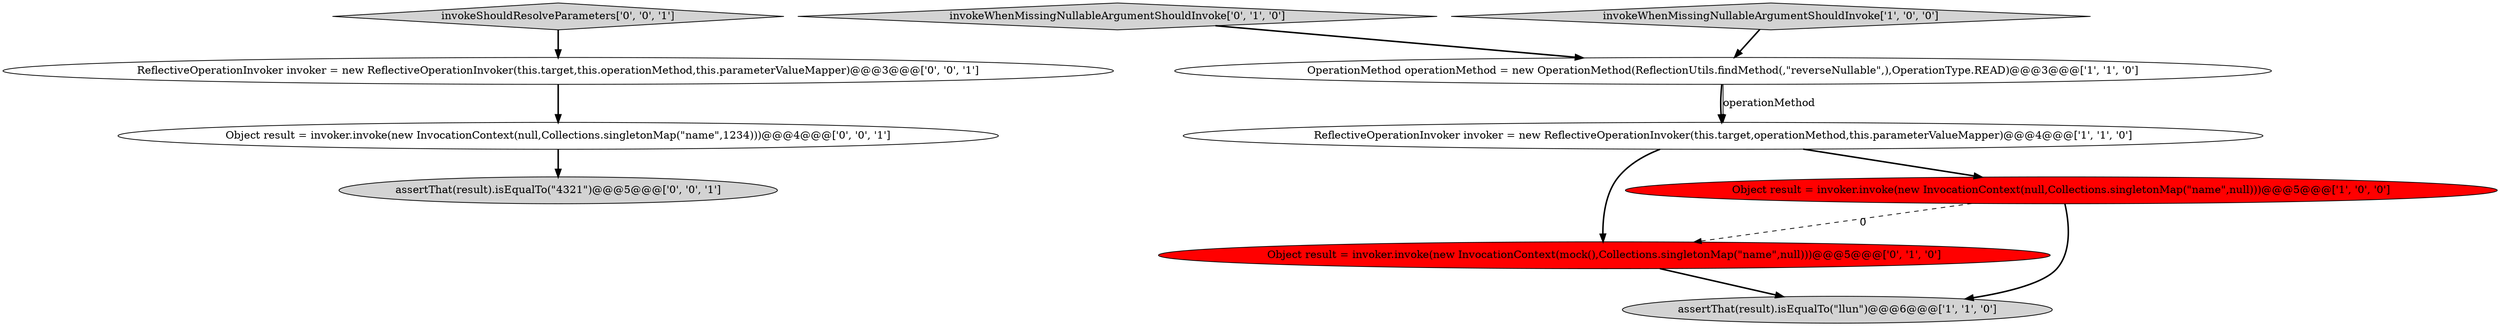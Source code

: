 digraph {
8 [style = filled, label = "ReflectiveOperationInvoker invoker = new ReflectiveOperationInvoker(this.target,this.operationMethod,this.parameterValueMapper)@@@3@@@['0', '0', '1']", fillcolor = white, shape = ellipse image = "AAA0AAABBB3BBB"];
6 [style = filled, label = "Object result = invoker.invoke(new InvocationContext(mock(),Collections.singletonMap(\"name\",null)))@@@5@@@['0', '1', '0']", fillcolor = red, shape = ellipse image = "AAA1AAABBB2BBB"];
10 [style = filled, label = "Object result = invoker.invoke(new InvocationContext(null,Collections.singletonMap(\"name\",1234)))@@@4@@@['0', '0', '1']", fillcolor = white, shape = ellipse image = "AAA0AAABBB3BBB"];
7 [style = filled, label = "invokeShouldResolveParameters['0', '0', '1']", fillcolor = lightgray, shape = diamond image = "AAA0AAABBB3BBB"];
5 [style = filled, label = "invokeWhenMissingNullableArgumentShouldInvoke['0', '1', '0']", fillcolor = lightgray, shape = diamond image = "AAA0AAABBB2BBB"];
1 [style = filled, label = "Object result = invoker.invoke(new InvocationContext(null,Collections.singletonMap(\"name\",null)))@@@5@@@['1', '0', '0']", fillcolor = red, shape = ellipse image = "AAA1AAABBB1BBB"];
9 [style = filled, label = "assertThat(result).isEqualTo(\"4321\")@@@5@@@['0', '0', '1']", fillcolor = lightgray, shape = ellipse image = "AAA0AAABBB3BBB"];
3 [style = filled, label = "ReflectiveOperationInvoker invoker = new ReflectiveOperationInvoker(this.target,operationMethod,this.parameterValueMapper)@@@4@@@['1', '1', '0']", fillcolor = white, shape = ellipse image = "AAA0AAABBB1BBB"];
0 [style = filled, label = "OperationMethod operationMethod = new OperationMethod(ReflectionUtils.findMethod(,\"reverseNullable\",),OperationType.READ)@@@3@@@['1', '1', '0']", fillcolor = white, shape = ellipse image = "AAA0AAABBB1BBB"];
4 [style = filled, label = "invokeWhenMissingNullableArgumentShouldInvoke['1', '0', '0']", fillcolor = lightgray, shape = diamond image = "AAA0AAABBB1BBB"];
2 [style = filled, label = "assertThat(result).isEqualTo(\"llun\")@@@6@@@['1', '1', '0']", fillcolor = lightgray, shape = ellipse image = "AAA0AAABBB1BBB"];
0->3 [style = bold, label=""];
8->10 [style = bold, label=""];
3->6 [style = bold, label=""];
1->2 [style = bold, label=""];
10->9 [style = bold, label=""];
3->1 [style = bold, label=""];
5->0 [style = bold, label=""];
7->8 [style = bold, label=""];
1->6 [style = dashed, label="0"];
0->3 [style = solid, label="operationMethod"];
4->0 [style = bold, label=""];
6->2 [style = bold, label=""];
}

